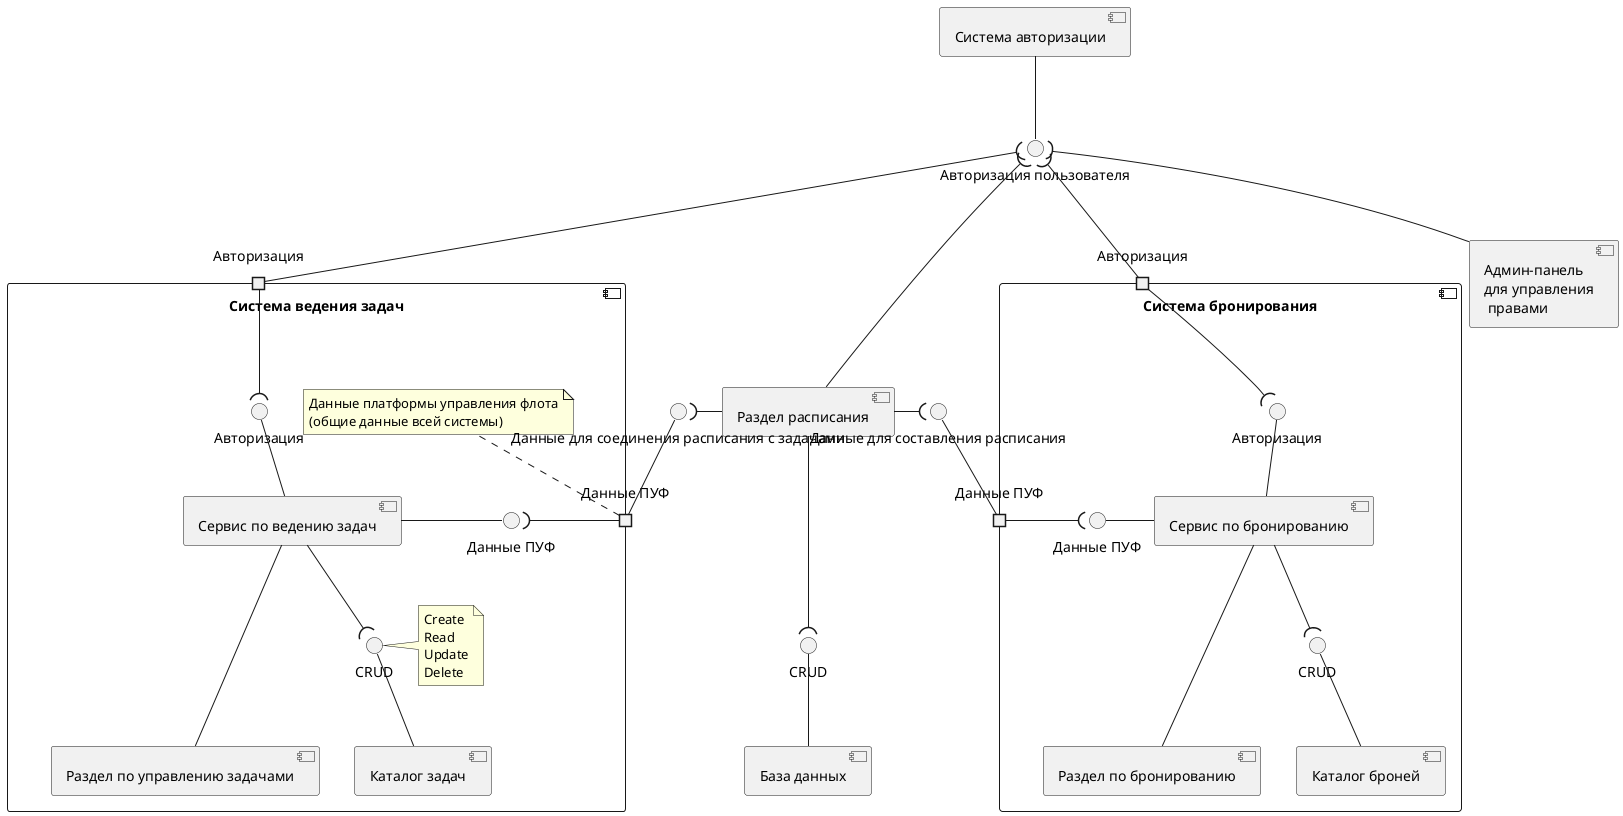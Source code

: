 @startuml

component "Система ведения задач" as Tasks {
    portin "Авторизация" as Tasks.auth
    portout "Данные ПУФ" as Tasks.data

    [Каталог задач] as TaskDB
    [Раздел по управлению задачами] as TaskSection
    [Сервис по ведению задач] as TaskService

    () "CRUD" as taskWrite
    note right of taskWrite
        Create
        Read
        Update
        Delete
    end note
    () "Авторизация" as taskAuth
    () "Данные ПУФ" as tasksData
    note bottom of Tasks.data
        Данные платформы управления флота
        (общие данные всей системы)
    end note

    [TaskService] --- [TaskSection]

    Tasks.auth -( taskAuth
    taskAuth -- [TaskService]

    [TaskService] -right- tasksData
    tasksData )- Tasks.data

    [TaskService] --( taskWrite

    taskWrite -- [TaskDB]
}

[Раздел расписания] as ScheduleSection
() "Данные для соединения расписания с задачами" as ScheduleSection.taskLinks
ScheduleSection -left-( ScheduleSection.taskLinks

Tasks.data -left- ScheduleSection.taskLinks

component "Система бронирования" as Reservations {
    portin "Авторизация" as Reservations.auth
    portout "Данные ПУФ" as Reservations.data

    [Каталог броней] as ReservationDB
    [Раздел по бронированию] as ReservationSection
    [Сервис по бронированию] as ReservationService

    () "CRUD" as reservationWrite
    () "Авторизация" as reservationAuth
    () "Данные ПУФ" as reservationsData

    [ReservationService] --- [ReservationSection]

    Reservations.auth -( reservationAuth
    reservationAuth -- [ReservationService]

    [ReservationService] -left- reservationsData
    reservationsData )- Reservations.data

    [ReservationService] --( reservationWrite

    reservationWrite -- [ReservationDB]
}

() "Данные для составления расписания" as ScheduleSection.data
ScheduleSection -right-( ScheduleSection.data

ScheduleSection.data -- Reservations.data


' component "Система авторизации" as A {
'     ' Made it 'out' so that it's in the bottom.
'     portout "Данные пользователя" as A.loginData
'     portout "Результат авторизации" as A.result

'     [Система шифрования\n и защиты данных]  as Defender
'     () "Зашифрованные\n данные" as encryptedData
'     [Авторизация] as AuthService

'     () "Логин, пароль" as loginData
'     () "Ошибка / токен" as result

'     A.loginData --( loginData
'     loginData -- [Defender]

'     [Defender] -right- encryptedData
'     encryptedData )- [AuthService]

'     [AuthService] -- result
'     result )-- A.result
' }

[Система авторизации] as A

[Админ-панель\nдля управления\n правами] as AdminPanel
() "Авторизация пользователя" as a

[A] -- a

a )-- Tasks.auth
a )-- Reservations.auth
a )-- [ScheduleSection]
a )-- [AdminPanel]

() "CRUD" as write

' Tasks.data --( write
' Reservations.data --( write
[ScheduleSection] ---( write
' [AdminPanel] --( write

[База данных] as DB

write -down- [DB]

@enduml
